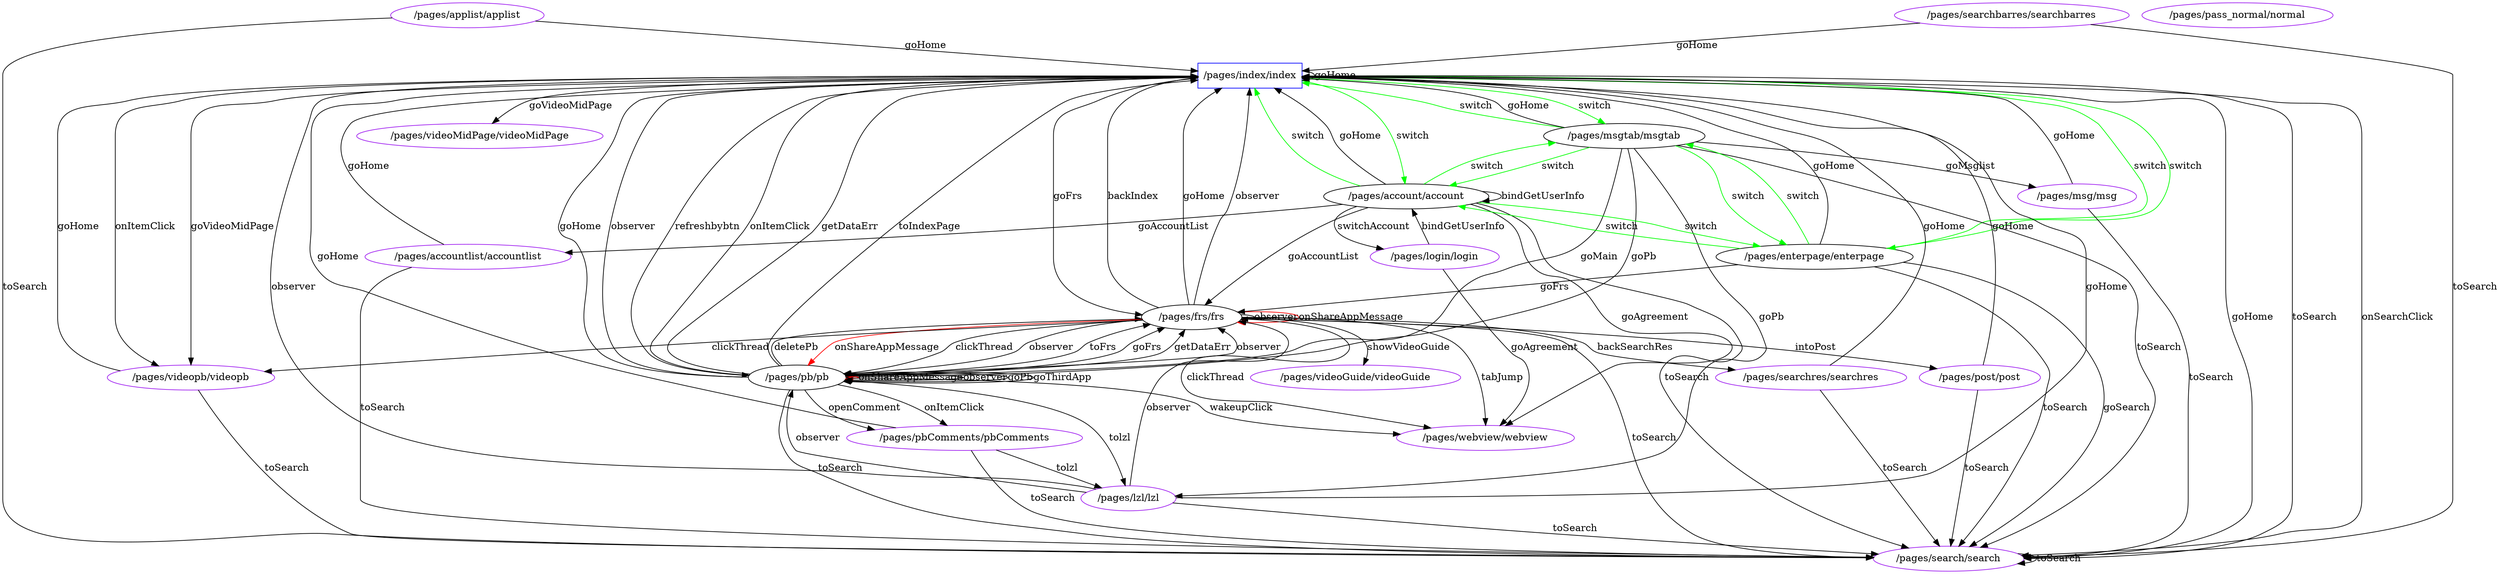 // UI State Transfer Diagram
digraph {
	"/pages/index/index" [label="/pages/index/index" color=blue shape=rectangle]
	"/pages/msgtab/msgtab" [label="/pages/msgtab/msgtab"]
	"/pages/account/account" [label="/pages/account/account"]
	"/pages/pb/pb" [label="/pages/pb/pb"]
	"/pages/frs/frs" [label="/pages/frs/frs"]
	"/pages/enterpage/enterpage" [label="/pages/enterpage/enterpage"]
	"/pages/applist/applist" [label="/pages/applist/applist" color=purple]
	"/pages/searchres/searchres" [label="/pages/searchres/searchres" color=purple]
	"/pages/search/search" [label="/pages/search/search" color=purple]
	"/pages/searchbarres/searchbarres" [label="/pages/searchbarres/searchbarres" color=purple]
	"/pages/post/post" [label="/pages/post/post" color=purple]
	"/pages/lzl/lzl" [label="/pages/lzl/lzl" color=purple]
	"/pages/webview/webview" [label="/pages/webview/webview" color=purple]
	"/pages/msg/msg" [label="/pages/msg/msg" color=purple]
	"/pages/login/login" [label="/pages/login/login" color=purple]
	"/pages/accountlist/accountlist" [label="/pages/accountlist/accountlist" color=purple]
	"/pages/videopb/videopb" [label="/pages/videopb/videopb" color=purple]
	"/pages/videoMidPage/videoMidPage" [label="/pages/videoMidPage/videoMidPage" color=purple]
	"/pages/pass_normal/normal" [label="/pages/pass_normal/normal" color=purple]
	"/pages/pbComments/pbComments" [label="/pages/pbComments/pbComments" color=purple]
	"/pages/videoGuide/videoGuide" [label="/pages/videoGuide/videoGuide" color=purple]
	"/pages/index/index" -> "/pages/enterpage/enterpage" [label=switch color=green]
	"/pages/index/index" -> "/pages/msgtab/msgtab" [label=switch color=green]
	"/pages/index/index" -> "/pages/account/account" [label=switch color=green]
	"/pages/enterpage/enterpage" -> "/pages/index/index" [label=switch color=green]
	"/pages/enterpage/enterpage" -> "/pages/msgtab/msgtab" [label=switch color=green]
	"/pages/enterpage/enterpage" -> "/pages/account/account" [label=switch color=green]
	"/pages/msgtab/msgtab" -> "/pages/index/index" [label=switch color=green]
	"/pages/msgtab/msgtab" -> "/pages/enterpage/enterpage" [label=switch color=green]
	"/pages/msgtab/msgtab" -> "/pages/account/account" [label=switch color=green]
	"/pages/account/account" -> "/pages/index/index" [label=switch color=green]
	"/pages/account/account" -> "/pages/enterpage/enterpage" [label=switch color=green]
	"/pages/account/account" -> "/pages/msgtab/msgtab" [label=switch color=green]
	"/pages/index/index" -> "/pages/videoMidPage/videoMidPage" [label=goVideoMidPage]
	"/pages/index/index" -> "/pages/frs/frs" [label=goFrs]
	"/pages/index/index" -> "/pages/pb/pb" [label=onItemClick]
	"/pages/index/index" -> "/pages/search/search" [label=toSearch]
	"/pages/index/index" -> "/pages/search/search" [label=onSearchClick]
	"/pages/index/index" -> "/pages/videopb/videopb" [label=onItemClick]
	"/pages/index/index" -> "/pages/videopb/videopb" [label=goVideoMidPage]
	"/pages/index/index" -> "/pages/index/index" [label=goHome]
	"/pages/frs/frs" -> "/pages/index/index" [label=backIndex]
	"/pages/frs/frs" -> "/pages/search/search" [label=toSearch]
	"/pages/frs/frs" -> "/pages/pb/pb" [label=onShareAppMessage color=red]
	"/pages/frs/frs" -> "/pages/post/post" [label=intoPost]
	"/pages/frs/frs" -> "/pages/webview/webview" [label=tabJump]
	"/pages/frs/frs" -> "/pages/searchres/searchres" [label=backSearchRes]
	"/pages/frs/frs" -> "/pages/pb/pb" [label=clickThread]
	"/pages/frs/frs" -> "/pages/frs/frs" [label=observer]
	"/pages/frs/frs" -> "/pages/index/index" [label=goHome]
	"/pages/frs/frs" -> "/pages/webview/webview" [label=clickThread]
	"/pages/frs/frs" -> "/pages/videoGuide/videoGuide" [label=showVideoGuide]
	"/pages/frs/frs" -> "/pages/index/index" [label=observer]
	"/pages/frs/frs" -> "/pages/pb/pb" [label=observer]
	"/pages/frs/frs" -> "/pages/videopb/videopb" [label=clickThread]
	"/pages/frs/frs" -> "/pages/frs/frs" [label=onShareAppMessage color=red]
	"/pages/pb/pb" -> "/pages/frs/frs" [label=toFrs]
	"/pages/pb/pb" -> "/pages/frs/frs" [label=goFrs]
	"/pages/pb/pb" -> "/pages/search/search" [label=toSearch]
	"/pages/pb/pb" -> "/pages/pbComments/pbComments" [label=onItemClick]
	"/pages/pb/pb" -> "/pages/lzl/lzl" [label=tolzl]
	"/pages/pb/pb" -> "/pages/pbComments/pbComments" [label=openComment]
	"/pages/pb/pb" -> "/pages/pb/pb" [label=onShareAppMessage color=red]
	"/pages/pb/pb" -> "/pages/frs/frs" [label=getDataErr]
	"/pages/pb/pb" -> "/pages/index/index" [label=getDataErr]
	"/pages/pb/pb" -> "/pages/index/index" [label=toIndexPage]
	"/pages/pb/pb" -> "/pages/frs/frs" [label=observer]
	"/pages/pb/pb" -> "/pages/webview/webview" [label=wakeupClick]
	"/pages/pb/pb" -> "/pages/frs/frs" [label=deletePb]
	"/pages/pb/pb" -> "/pages/index/index" [label=goHome]
	"/pages/pb/pb" -> "/pages/index/index" [label=observer]
	"/pages/pb/pb" -> "/pages/pb/pb" [label=observer]
	"/pages/pb/pb" -> "/pages/index/index" [label=refreshbybtn]
	"/pages/pb/pb" -> "/pages/pb/pb" [label=goPb]
	"/pages/pb/pb" -> "/pages/pb/pb" [label=goThirdApp]
	"/pages/enterpage/enterpage" -> "/pages/frs/frs" [label=goFrs]
	"/pages/enterpage/enterpage" -> "/pages/search/search" [label=toSearch]
	"/pages/enterpage/enterpage" -> "/pages/search/search" [label=goSearch]
	"/pages/enterpage/enterpage" -> "/pages/index/index" [label=goHome]
	"/pages/msgtab/msgtab" -> "/pages/search/search" [label=toSearch]
	"/pages/msgtab/msgtab" -> "/pages/msg/msg" [label=goMsglist]
	"/pages/msgtab/msgtab" -> "/pages/lzl/lzl" [label=goPb]
	"/pages/msgtab/msgtab" -> "/pages/pb/pb" [label=goMain]
	"/pages/msgtab/msgtab" -> "/pages/index/index" [label=goHome]
	"/pages/msgtab/msgtab" -> "/pages/pb/pb" [label=goPb]
	"/pages/account/account" -> "/pages/search/search" [label=toSearch]
	"/pages/account/account" -> "/pages/frs/frs" [label=goAccountList]
	"/pages/account/account" -> "/pages/account/account" [label=bindGetUserInfo]
	"/pages/account/account" -> "/pages/webview/webview" [label=goAgreement]
	"/pages/account/account" -> "/pages/login/login" [label=switchAccount]
	"/pages/account/account" -> "/pages/accountlist/accountlist" [label=goAccountList]
	"/pages/account/account" -> "/pages/index/index" [label=goHome]
	"/pages/applist/applist" -> "/pages/index/index" [label=goHome]
	"/pages/applist/applist" -> "/pages/search/search" [label=toSearch]
	"/pages/searchres/searchres" -> "/pages/index/index" [label=goHome]
	"/pages/searchres/searchres" -> "/pages/search/search" [label=toSearch]
	"/pages/search/search" -> "/pages/index/index" [label=goHome]
	"/pages/search/search" -> "/pages/search/search" [label=toSearch]
	"/pages/searchbarres/searchbarres" -> "/pages/index/index" [label=goHome]
	"/pages/searchbarres/searchbarres" -> "/pages/search/search" [label=toSearch]
	"/pages/post/post" -> "/pages/index/index" [label=goHome]
	"/pages/post/post" -> "/pages/search/search" [label=toSearch]
	"/pages/lzl/lzl" -> "/pages/search/search" [label=toSearch]
	"/pages/lzl/lzl" -> "/pages/index/index" [label=observer]
	"/pages/lzl/lzl" -> "/pages/pb/pb" [label=observer]
	"/pages/lzl/lzl" -> "/pages/frs/frs" [label=observer]
	"/pages/lzl/lzl" -> "/pages/index/index" [label=goHome]
	"/pages/msg/msg" -> "/pages/index/index" [label=goHome]
	"/pages/msg/msg" -> "/pages/search/search" [label=toSearch]
	"/pages/login/login" -> "/pages/account/account" [label=bindGetUserInfo]
	"/pages/login/login" -> "/pages/webview/webview" [label=goAgreement]
	"/pages/accountlist/accountlist" -> "/pages/index/index" [label=goHome]
	"/pages/accountlist/accountlist" -> "/pages/search/search" [label=toSearch]
	"/pages/videopb/videopb" -> "/pages/search/search" [label=toSearch]
	"/pages/videopb/videopb" -> "/pages/index/index" [label=goHome]
	"/pages/pbComments/pbComments" -> "/pages/lzl/lzl" [label=tolzl]
	"/pages/pbComments/pbComments" -> "/pages/index/index" [label=goHome]
	"/pages/pbComments/pbComments" -> "/pages/search/search" [label=toSearch]
}
